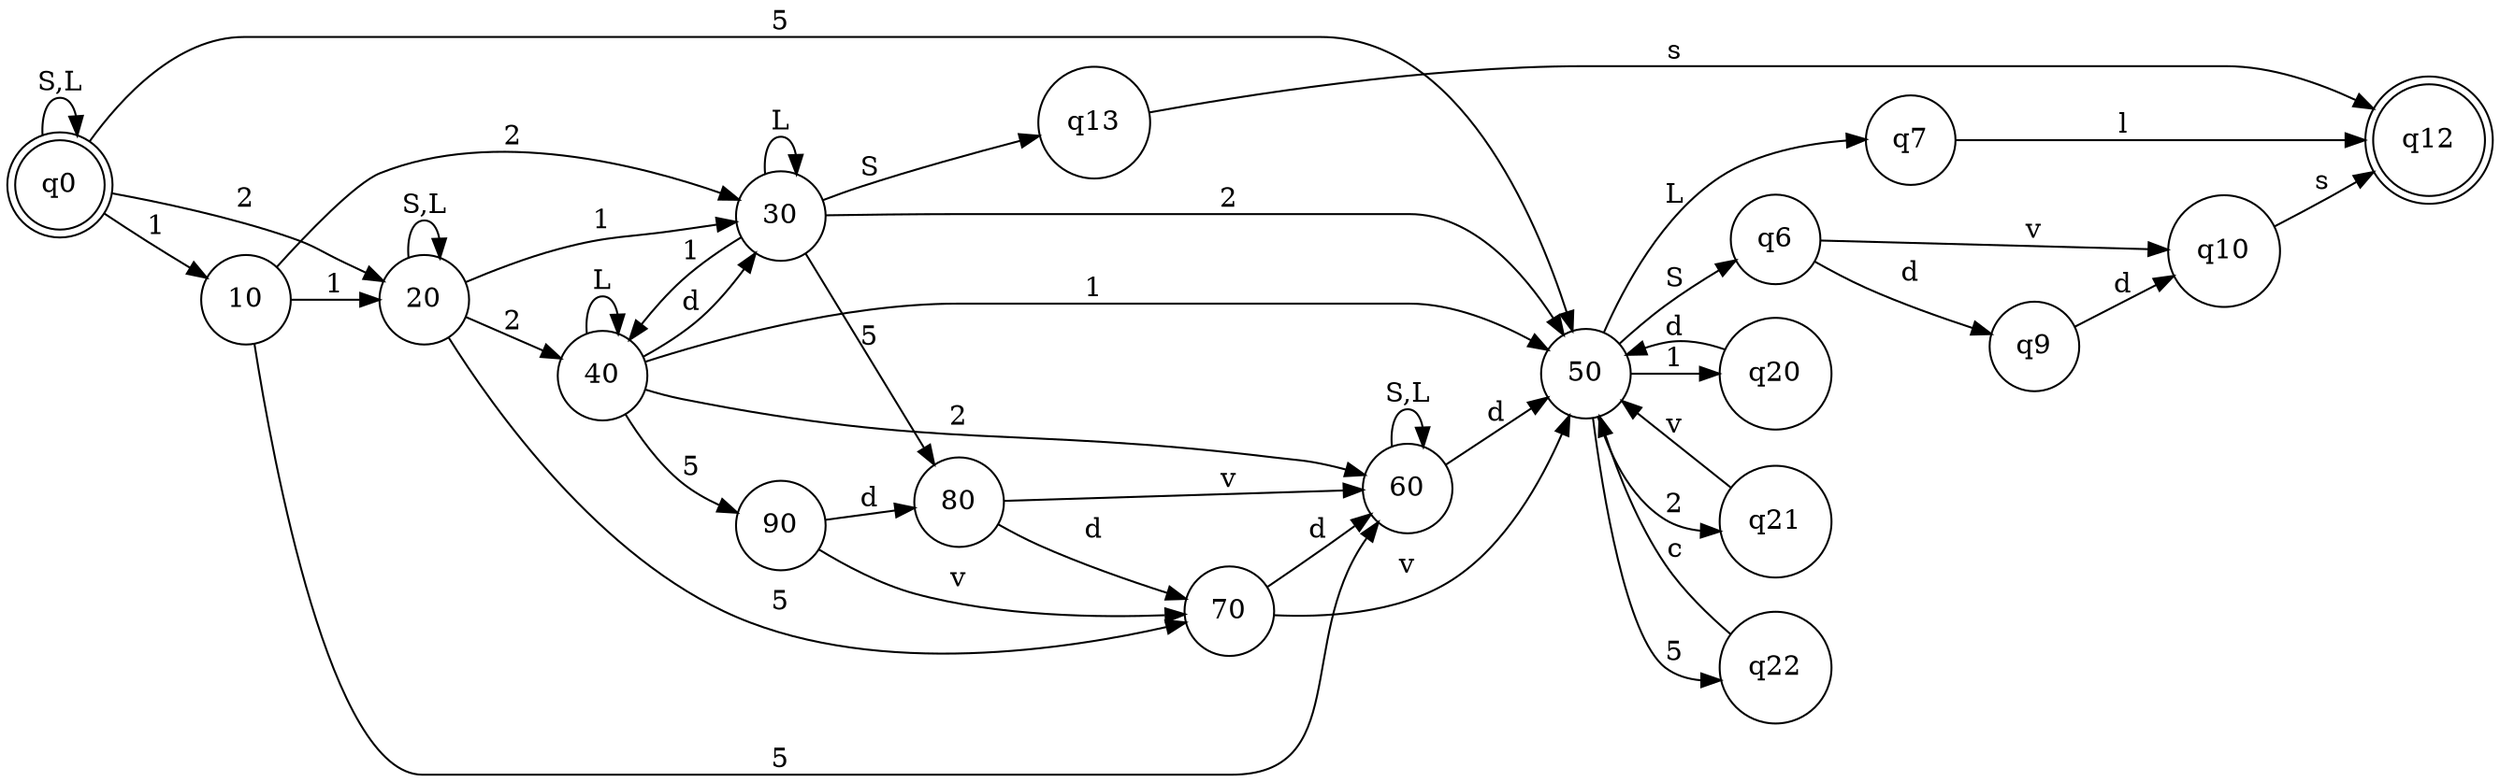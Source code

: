 digraph G {
    rankdir=LR
    node [shape = circle]

    #état initial
    q0 [shape = doublecircle]
    
    #état final
    q12 [shape = doublecircle]

    #on commence par 50
    q0 -> 50 [label="5"]

    #on commence par 20
    q0 -> 20 [label="2"]
    20 -> 70 [label="5"]
    20 -> 40 [label="2"]
    20 -> 30 [label="1"]

    #on commence par 10 cts
    q0 -> q0 [label="S,L"]
    q0 -> 10 [label="1"]

    #on a 10 cts et on rajoute 10, 20 ou 50 cts
    10 -> 60 [label="5"]
    10 -> 30 [label="2"]
    10 -> 20 [label="1"]

    60 -> 60 [label="S,L"]
    #on est à 60 cts donc on rend 10
    60 -> 50 [label="d"]
    #on est à 50 et commande long
    50 -> q7 [label="L"]
    q7 -> q12 [label="l"]
    #on est à 50 et commande short avec rendu monnaie
    50 -> q6 [label="S"]
    q6 -> q9 [label="d"]
    q6 -> q10 [label="v"]
    q9 -> q10 [label="d"]
    q10 -> q12 [label="s"]

    #on est à 30 cts
    30 -> 30 [label="L"]
    #commande short
    30 -> q13 [label="S"]
    q13 -> q12 [label="s"]
    #on est à 80, rendu monnaie
    30 -> 80 [label="5"]
    80 -> 70 [label="d"]
    80 -> 60 [label="v"]
    70 -> 50 [label="v"]


    30 -> 50 [label="2"]
    #quand on est à 50 cts et que le client rajoute de l'argent on lui rend directement sa pièce
    50 -> q20 [label="1"]
    q20 -> 50 [label="d"]
    50 -> q21 [label="2"]
    q21 -> 50 [label="v"]
    50 -> q22 [label="5"]
    q22 -> 50 [label="c"]

    #on est à 30 cts
    30 -> 40 [label="1"]
    #on est à 40 cts, commande short et rend monnaie
    40 -> 30 [label="d"]
    #commande long impossible
    40 -> 40 [label="L"]
    #rendre la pièce si 20 ou 50
    40 -> 90 [label="5"]
    90 -> 80 [label="d"]
    90 -> 70 [label="v"]
    #ajout 10, on est à 50
    40 -> 50 [label="1"]

    #on est à 20 cts
    20 -> 20 [label="S,L"]
    # on est a 70, rendu monnaie et commande
    70 -> 60 [label="d"]
    #on est à 50 et commande
    40 -> 60 [label="2"]

}